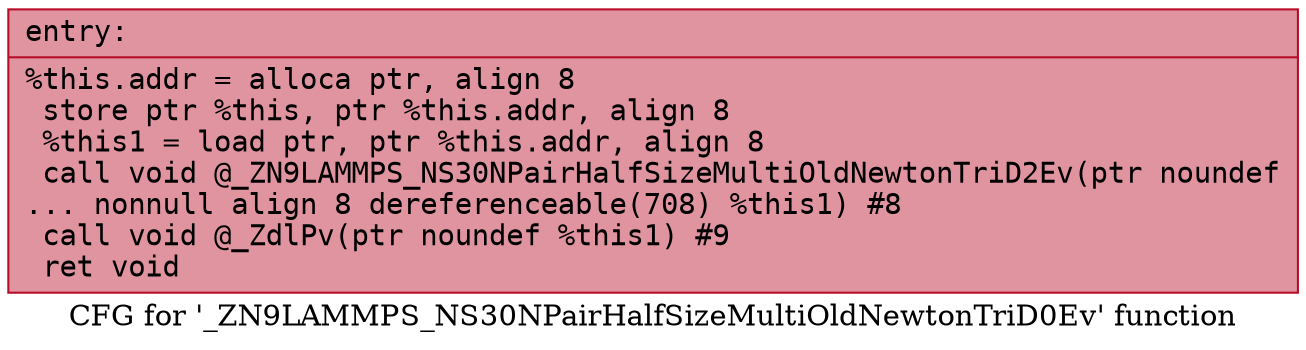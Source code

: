 digraph "CFG for '_ZN9LAMMPS_NS30NPairHalfSizeMultiOldNewtonTriD0Ev' function" {
	label="CFG for '_ZN9LAMMPS_NS30NPairHalfSizeMultiOldNewtonTriD0Ev' function";

	Node0x55f3fb630f90 [shape=record,color="#b70d28ff", style=filled, fillcolor="#b70d2870" fontname="Courier",label="{entry:\l|  %this.addr = alloca ptr, align 8\l  store ptr %this, ptr %this.addr, align 8\l  %this1 = load ptr, ptr %this.addr, align 8\l  call void @_ZN9LAMMPS_NS30NPairHalfSizeMultiOldNewtonTriD2Ev(ptr noundef\l... nonnull align 8 dereferenceable(708) %this1) #8\l  call void @_ZdlPv(ptr noundef %this1) #9\l  ret void\l}"];
}
